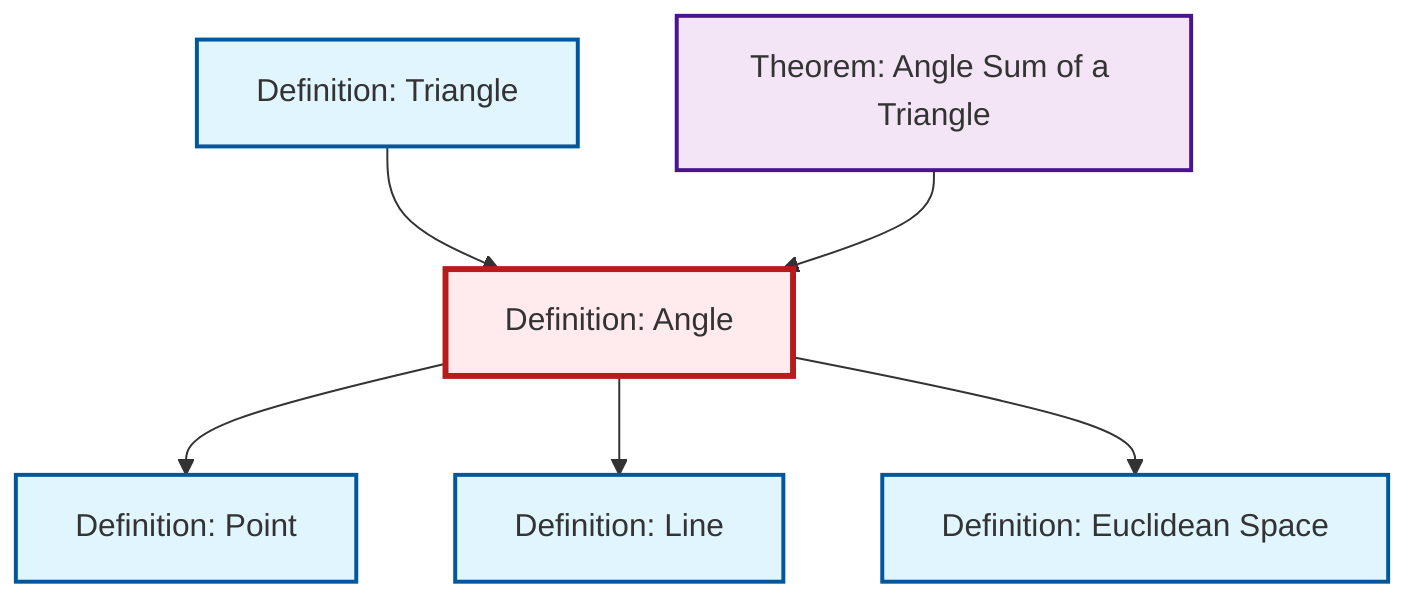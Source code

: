 graph TD
    classDef definition fill:#e1f5fe,stroke:#01579b,stroke-width:2px
    classDef theorem fill:#f3e5f5,stroke:#4a148c,stroke-width:2px
    classDef axiom fill:#fff3e0,stroke:#e65100,stroke-width:2px
    classDef example fill:#e8f5e9,stroke:#1b5e20,stroke-width:2px
    classDef current fill:#ffebee,stroke:#b71c1c,stroke-width:3px
    def-euclidean-space["Definition: Euclidean Space"]:::definition
    def-triangle["Definition: Triangle"]:::definition
    def-line["Definition: Line"]:::definition
    def-angle["Definition: Angle"]:::definition
    def-point["Definition: Point"]:::definition
    thm-angle-sum-triangle["Theorem: Angle Sum of a Triangle"]:::theorem
    def-triangle --> def-angle
    def-angle --> def-point
    def-angle --> def-line
    thm-angle-sum-triangle --> def-angle
    def-angle --> def-euclidean-space
    class def-angle current